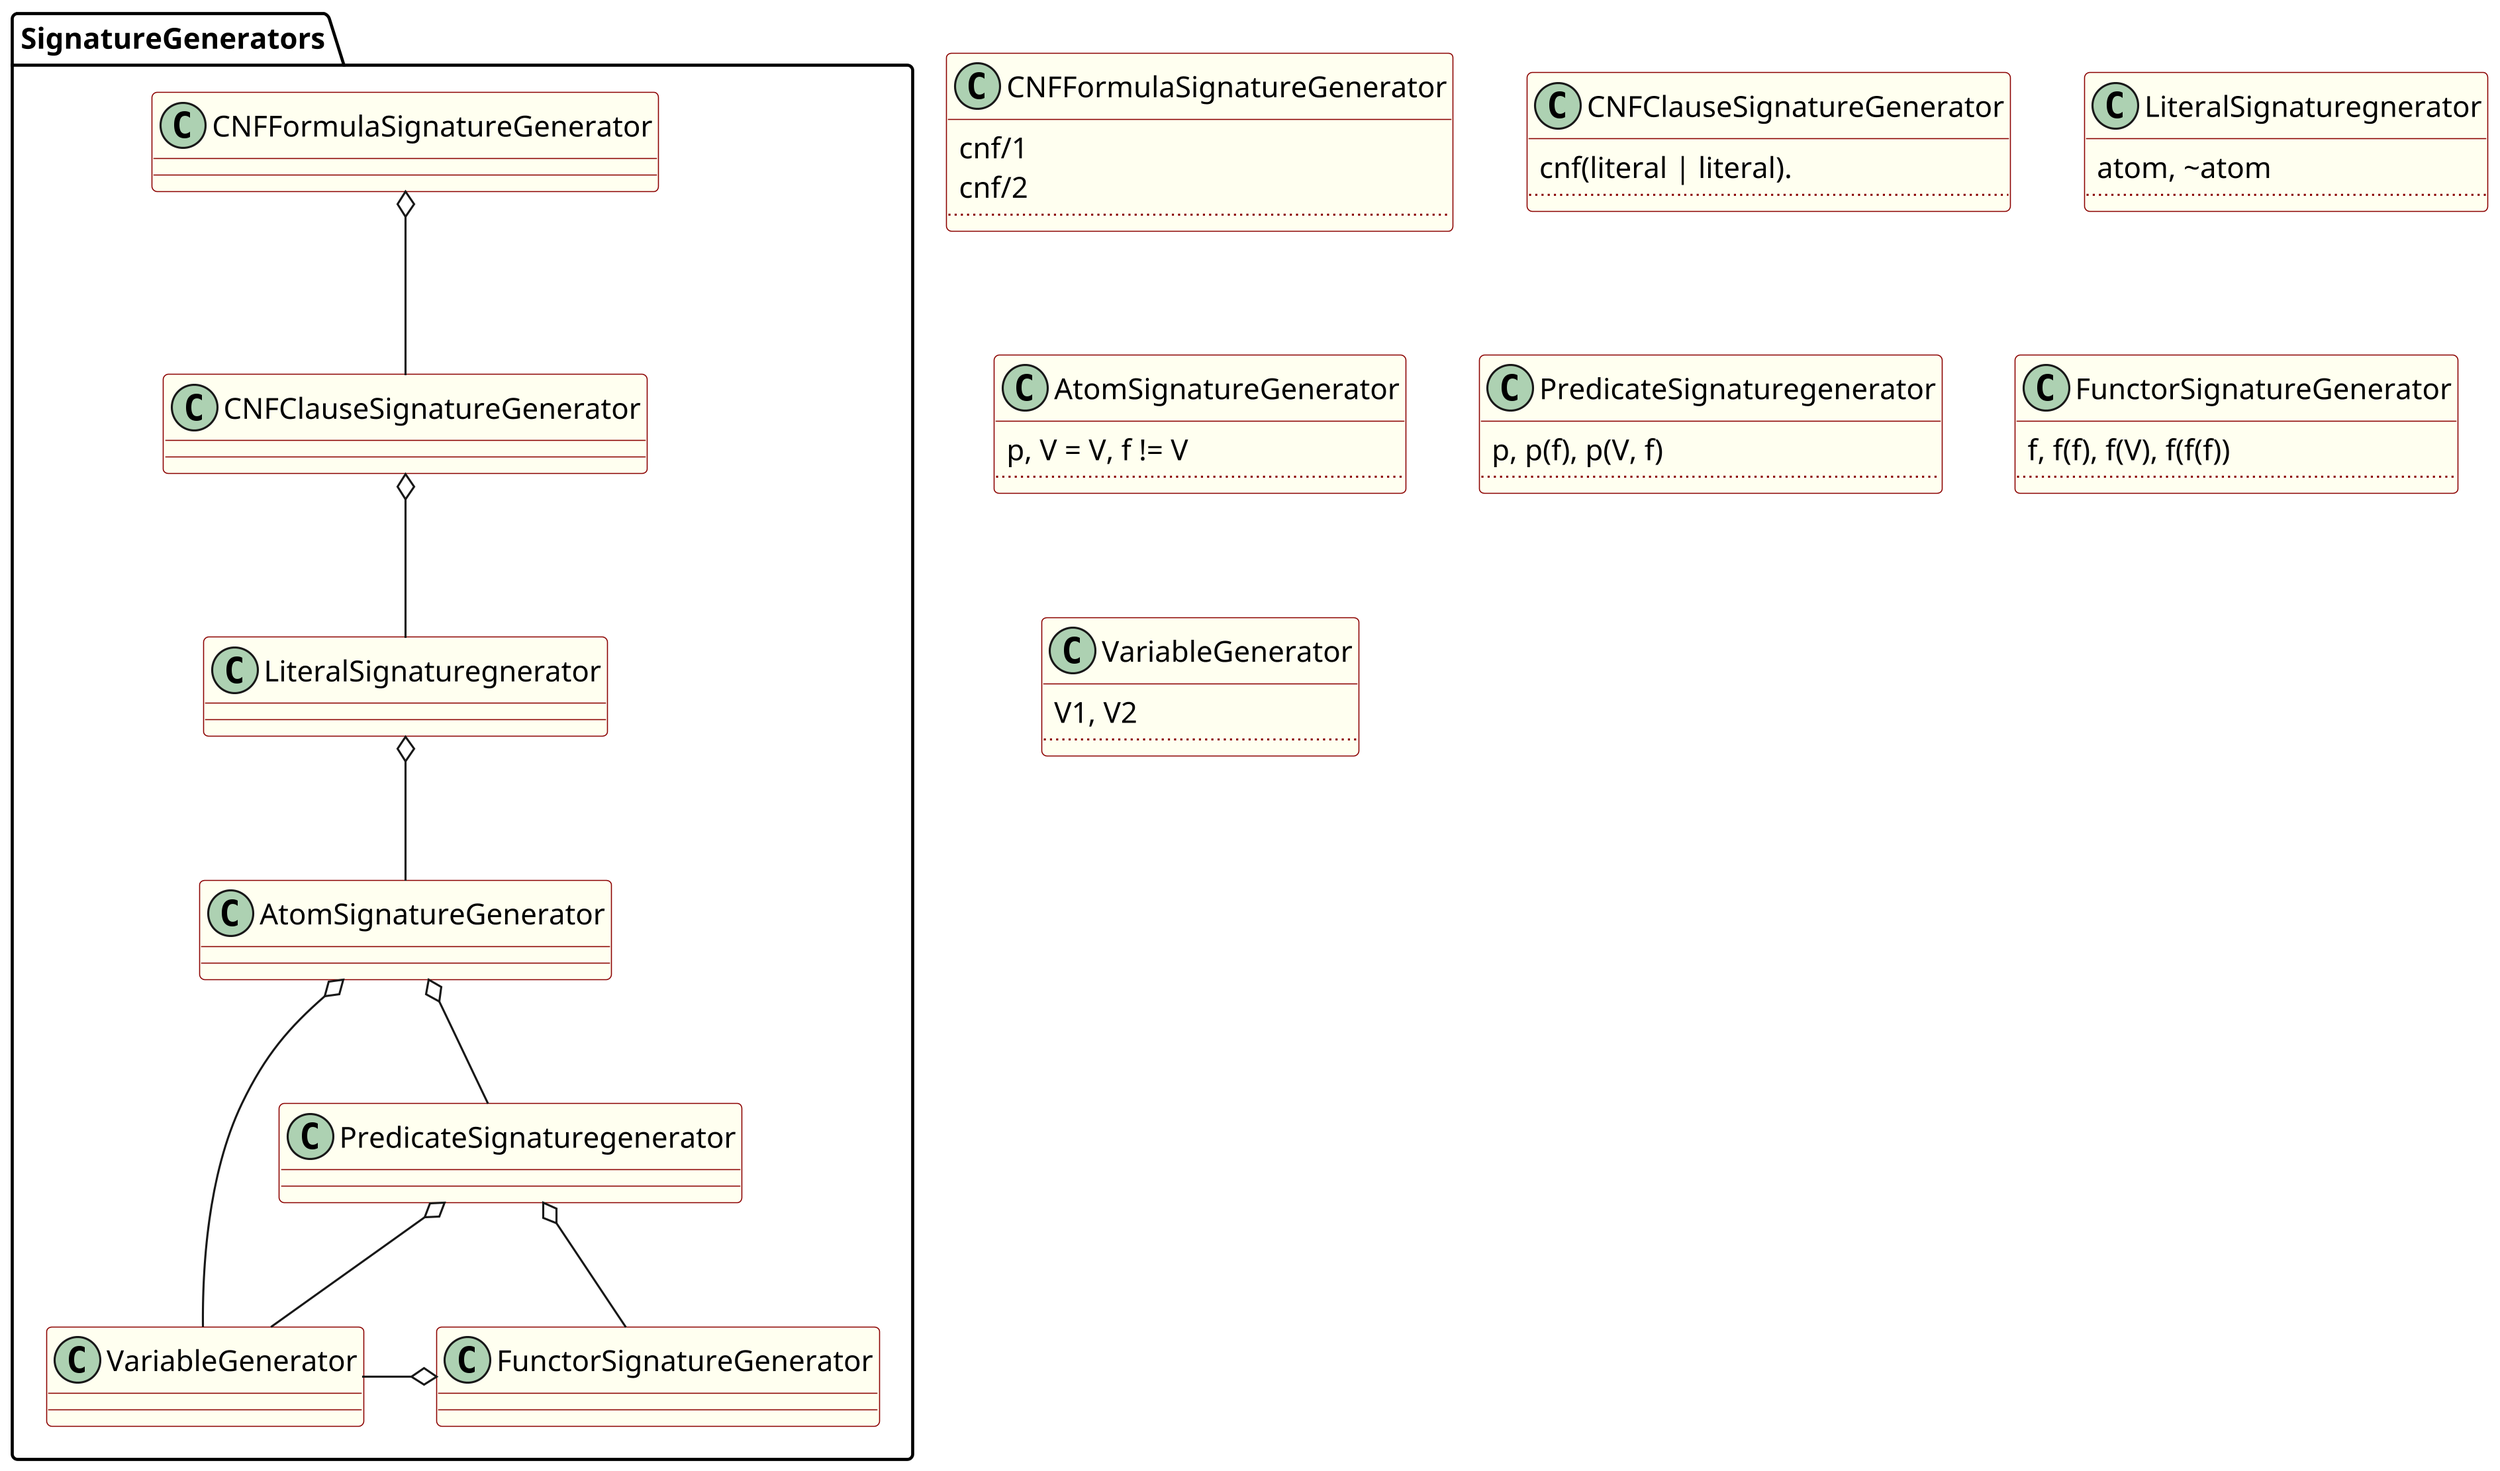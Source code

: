 @startuml
skinparam dpi 300

skinparam class {
  backgroundColor Ivory
  borderColor DarkRed
}

package SignatureGenerators {

CNFFormulaSignatureGenerator o-- CNFClauseSignatureGenerator
CNFClauseSignatureGenerator o-- LiteralSignaturegnerator
LiteralSignaturegnerator o-- AtomSignatureGenerator
AtomSignatureGenerator o-- PredicateSignaturegenerator
AtomSignatureGenerator o-- VariableGenerator
PredicateSignaturegenerator o-- VariableGenerator
PredicateSignaturegenerator o-- FunctorSignatureGenerator
VariableGenerator -o FunctorSignatureGenerator 
}

class CNFFormulaSignatureGenerator {
	cnf/1
	cnf/2
	..
}

class CNFClauseSignatureGenerator {
	cnf(literal | literal).
	..
}

class LiteralSignaturegnerator {
	atom, ~atom
	..
}

class AtomSignatureGenerator {
	p, V = V, f != V
	..
}

class PredicateSignaturegenerator {
	p, p(f), p(V, f)
	..
}

class FunctorSignatureGenerator {
	f, f(f), f(V), f(f(f))
	..
}

class VariableGenerator {
	V1, V2
	..
}
@enduml
